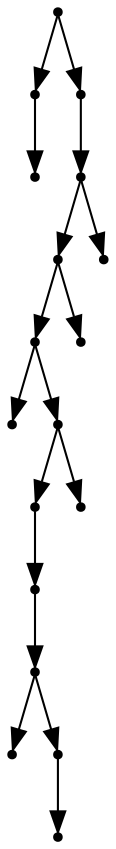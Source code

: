 digraph {
  17 [shape=point];
  1 [shape=point];
  0 [shape=point];
  16 [shape=point];
  15 [shape=point];
  13 [shape=point];
  11 [shape=point];
  2 [shape=point];
  10 [shape=point];
  8 [shape=point];
  7 [shape=point];
  6 [shape=point];
  3 [shape=point];
  5 [shape=point];
  4 [shape=point];
  9 [shape=point];
  12 [shape=point];
  14 [shape=point];
17 -> 1;
1 -> 0;
17 -> 16;
16 -> 15;
15 -> 13;
13 -> 11;
11 -> 2;
11 -> 10;
10 -> 8;
8 -> 7;
7 -> 6;
6 -> 3;
6 -> 5;
5 -> 4;
10 -> 9;
13 -> 12;
15 -> 14;
}
